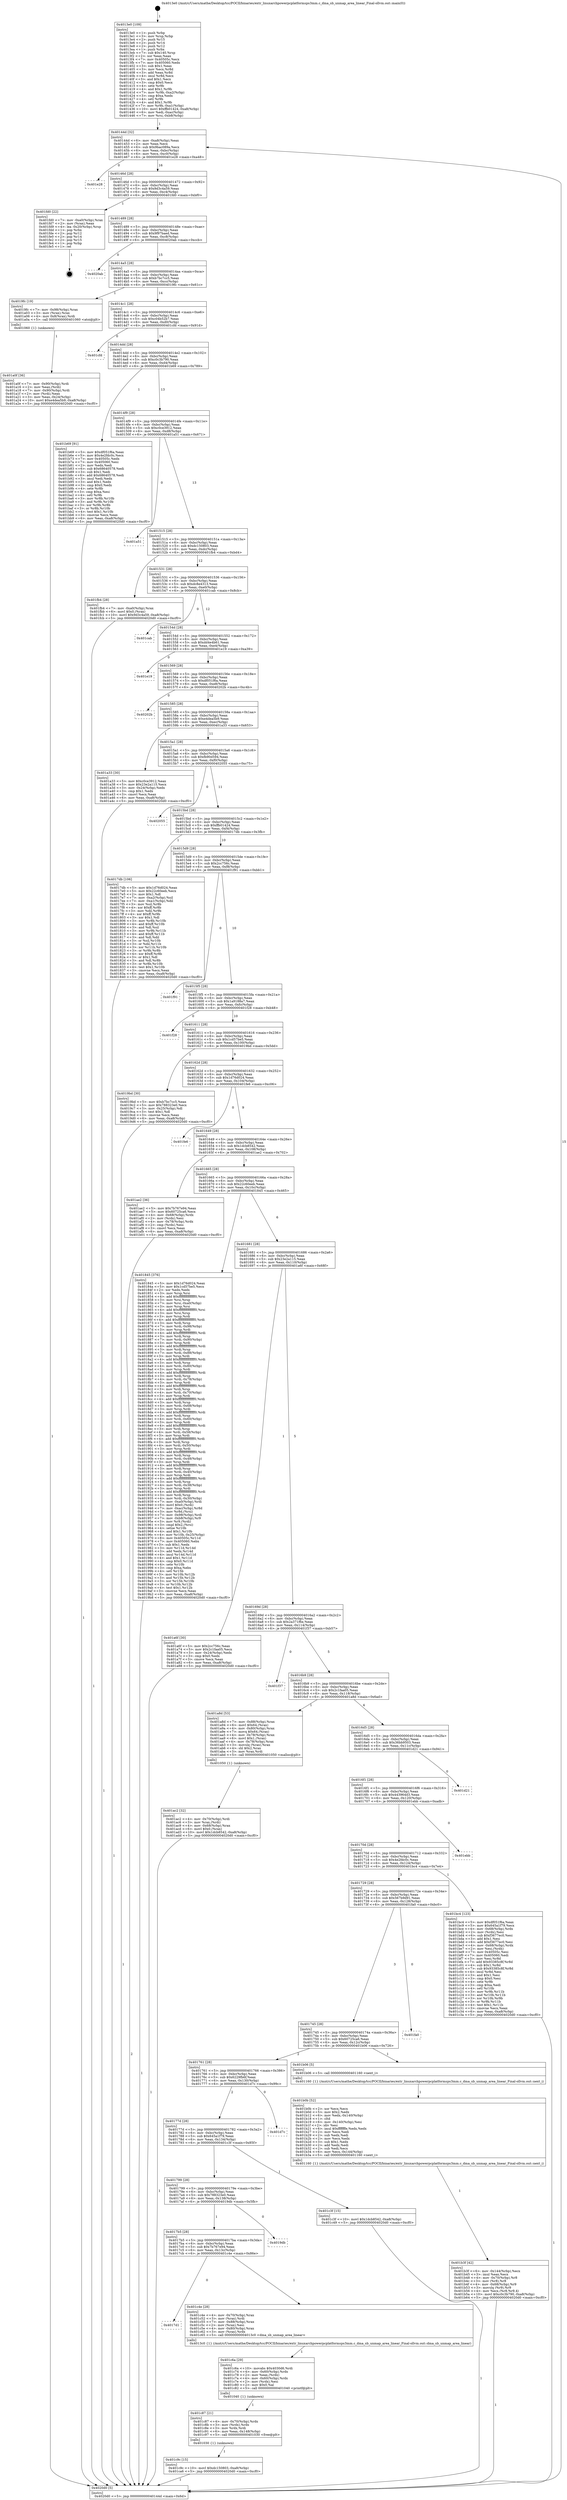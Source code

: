 digraph "0x4013e0" {
  label = "0x4013e0 (/mnt/c/Users/mathe/Desktop/tcc/POCII/binaries/extr_linuxarchpowerpcplatformsps3mm.c_dma_sb_unmap_area_linear_Final-ollvm.out::main(0))"
  labelloc = "t"
  node[shape=record]

  Entry [label="",width=0.3,height=0.3,shape=circle,fillcolor=black,style=filled]
  "0x40144d" [label="{
     0x40144d [32]\l
     | [instrs]\l
     &nbsp;&nbsp;0x40144d \<+6\>: mov -0xa8(%rbp),%eax\l
     &nbsp;&nbsp;0x401453 \<+2\>: mov %eax,%ecx\l
     &nbsp;&nbsp;0x401455 \<+6\>: sub $0x9bac089a,%ecx\l
     &nbsp;&nbsp;0x40145b \<+6\>: mov %eax,-0xbc(%rbp)\l
     &nbsp;&nbsp;0x401461 \<+6\>: mov %ecx,-0xc0(%rbp)\l
     &nbsp;&nbsp;0x401467 \<+6\>: je 0000000000401e28 \<main+0xa48\>\l
  }"]
  "0x401e28" [label="{
     0x401e28\l
  }", style=dashed]
  "0x40146d" [label="{
     0x40146d [28]\l
     | [instrs]\l
     &nbsp;&nbsp;0x40146d \<+5\>: jmp 0000000000401472 \<main+0x92\>\l
     &nbsp;&nbsp;0x401472 \<+6\>: mov -0xbc(%rbp),%eax\l
     &nbsp;&nbsp;0x401478 \<+5\>: sub $0x9d3c4a59,%eax\l
     &nbsp;&nbsp;0x40147d \<+6\>: mov %eax,-0xc4(%rbp)\l
     &nbsp;&nbsp;0x401483 \<+6\>: je 0000000000401fd0 \<main+0xbf0\>\l
  }"]
  Exit [label="",width=0.3,height=0.3,shape=circle,fillcolor=black,style=filled,peripheries=2]
  "0x401fd0" [label="{
     0x401fd0 [22]\l
     | [instrs]\l
     &nbsp;&nbsp;0x401fd0 \<+7\>: mov -0xa0(%rbp),%rax\l
     &nbsp;&nbsp;0x401fd7 \<+2\>: mov (%rax),%eax\l
     &nbsp;&nbsp;0x401fd9 \<+4\>: lea -0x20(%rbp),%rsp\l
     &nbsp;&nbsp;0x401fdd \<+1\>: pop %rbx\l
     &nbsp;&nbsp;0x401fde \<+2\>: pop %r12\l
     &nbsp;&nbsp;0x401fe0 \<+2\>: pop %r14\l
     &nbsp;&nbsp;0x401fe2 \<+2\>: pop %r15\l
     &nbsp;&nbsp;0x401fe4 \<+1\>: pop %rbp\l
     &nbsp;&nbsp;0x401fe5 \<+1\>: ret\l
  }"]
  "0x401489" [label="{
     0x401489 [28]\l
     | [instrs]\l
     &nbsp;&nbsp;0x401489 \<+5\>: jmp 000000000040148e \<main+0xae\>\l
     &nbsp;&nbsp;0x40148e \<+6\>: mov -0xbc(%rbp),%eax\l
     &nbsp;&nbsp;0x401494 \<+5\>: sub $0x9f97baed,%eax\l
     &nbsp;&nbsp;0x401499 \<+6\>: mov %eax,-0xc8(%rbp)\l
     &nbsp;&nbsp;0x40149f \<+6\>: je 00000000004020ab \<main+0xccb\>\l
  }"]
  "0x401c9c" [label="{
     0x401c9c [15]\l
     | [instrs]\l
     &nbsp;&nbsp;0x401c9c \<+10\>: movl $0xdc150803,-0xa8(%rbp)\l
     &nbsp;&nbsp;0x401ca6 \<+5\>: jmp 00000000004020d0 \<main+0xcf0\>\l
  }"]
  "0x4020ab" [label="{
     0x4020ab\l
  }", style=dashed]
  "0x4014a5" [label="{
     0x4014a5 [28]\l
     | [instrs]\l
     &nbsp;&nbsp;0x4014a5 \<+5\>: jmp 00000000004014aa \<main+0xca\>\l
     &nbsp;&nbsp;0x4014aa \<+6\>: mov -0xbc(%rbp),%eax\l
     &nbsp;&nbsp;0x4014b0 \<+5\>: sub $0xb7bc7cc5,%eax\l
     &nbsp;&nbsp;0x4014b5 \<+6\>: mov %eax,-0xcc(%rbp)\l
     &nbsp;&nbsp;0x4014bb \<+6\>: je 00000000004019fc \<main+0x61c\>\l
  }"]
  "0x401c87" [label="{
     0x401c87 [21]\l
     | [instrs]\l
     &nbsp;&nbsp;0x401c87 \<+4\>: mov -0x70(%rbp),%rdx\l
     &nbsp;&nbsp;0x401c8b \<+3\>: mov (%rdx),%rdx\l
     &nbsp;&nbsp;0x401c8e \<+3\>: mov %rdx,%rdi\l
     &nbsp;&nbsp;0x401c91 \<+6\>: mov %eax,-0x148(%rbp)\l
     &nbsp;&nbsp;0x401c97 \<+5\>: call 0000000000401030 \<free@plt\>\l
     | [calls]\l
     &nbsp;&nbsp;0x401030 \{1\} (unknown)\l
  }"]
  "0x4019fc" [label="{
     0x4019fc [19]\l
     | [instrs]\l
     &nbsp;&nbsp;0x4019fc \<+7\>: mov -0x98(%rbp),%rax\l
     &nbsp;&nbsp;0x401a03 \<+3\>: mov (%rax),%rax\l
     &nbsp;&nbsp;0x401a06 \<+4\>: mov 0x8(%rax),%rdi\l
     &nbsp;&nbsp;0x401a0a \<+5\>: call 0000000000401060 \<atoi@plt\>\l
     | [calls]\l
     &nbsp;&nbsp;0x401060 \{1\} (unknown)\l
  }"]
  "0x4014c1" [label="{
     0x4014c1 [28]\l
     | [instrs]\l
     &nbsp;&nbsp;0x4014c1 \<+5\>: jmp 00000000004014c6 \<main+0xe6\>\l
     &nbsp;&nbsp;0x4014c6 \<+6\>: mov -0xbc(%rbp),%eax\l
     &nbsp;&nbsp;0x4014cc \<+5\>: sub $0xc04b52b7,%eax\l
     &nbsp;&nbsp;0x4014d1 \<+6\>: mov %eax,-0xd0(%rbp)\l
     &nbsp;&nbsp;0x4014d7 \<+6\>: je 0000000000401cfd \<main+0x91d\>\l
  }"]
  "0x401c6a" [label="{
     0x401c6a [29]\l
     | [instrs]\l
     &nbsp;&nbsp;0x401c6a \<+10\>: movabs $0x4030d6,%rdi\l
     &nbsp;&nbsp;0x401c74 \<+4\>: mov -0x60(%rbp),%rdx\l
     &nbsp;&nbsp;0x401c78 \<+2\>: mov %eax,(%rdx)\l
     &nbsp;&nbsp;0x401c7a \<+4\>: mov -0x60(%rbp),%rdx\l
     &nbsp;&nbsp;0x401c7e \<+2\>: mov (%rdx),%esi\l
     &nbsp;&nbsp;0x401c80 \<+2\>: mov $0x0,%al\l
     &nbsp;&nbsp;0x401c82 \<+5\>: call 0000000000401040 \<printf@plt\>\l
     | [calls]\l
     &nbsp;&nbsp;0x401040 \{1\} (unknown)\l
  }"]
  "0x401cfd" [label="{
     0x401cfd\l
  }", style=dashed]
  "0x4014dd" [label="{
     0x4014dd [28]\l
     | [instrs]\l
     &nbsp;&nbsp;0x4014dd \<+5\>: jmp 00000000004014e2 \<main+0x102\>\l
     &nbsp;&nbsp;0x4014e2 \<+6\>: mov -0xbc(%rbp),%eax\l
     &nbsp;&nbsp;0x4014e8 \<+5\>: sub $0xc0c3b790,%eax\l
     &nbsp;&nbsp;0x4014ed \<+6\>: mov %eax,-0xd4(%rbp)\l
     &nbsp;&nbsp;0x4014f3 \<+6\>: je 0000000000401b69 \<main+0x789\>\l
  }"]
  "0x4017d1" [label="{
     0x4017d1\l
  }", style=dashed]
  "0x401b69" [label="{
     0x401b69 [91]\l
     | [instrs]\l
     &nbsp;&nbsp;0x401b69 \<+5\>: mov $0xdf051f6a,%eax\l
     &nbsp;&nbsp;0x401b6e \<+5\>: mov $0x4e2fdc0c,%ecx\l
     &nbsp;&nbsp;0x401b73 \<+7\>: mov 0x40505c,%edx\l
     &nbsp;&nbsp;0x401b7a \<+7\>: mov 0x405060,%esi\l
     &nbsp;&nbsp;0x401b81 \<+2\>: mov %edx,%edi\l
     &nbsp;&nbsp;0x401b83 \<+6\>: sub $0x68640578,%edi\l
     &nbsp;&nbsp;0x401b89 \<+3\>: sub $0x1,%edi\l
     &nbsp;&nbsp;0x401b8c \<+6\>: add $0x68640578,%edi\l
     &nbsp;&nbsp;0x401b92 \<+3\>: imul %edi,%edx\l
     &nbsp;&nbsp;0x401b95 \<+3\>: and $0x1,%edx\l
     &nbsp;&nbsp;0x401b98 \<+3\>: cmp $0x0,%edx\l
     &nbsp;&nbsp;0x401b9b \<+4\>: sete %r8b\l
     &nbsp;&nbsp;0x401b9f \<+3\>: cmp $0xa,%esi\l
     &nbsp;&nbsp;0x401ba2 \<+4\>: setl %r9b\l
     &nbsp;&nbsp;0x401ba6 \<+3\>: mov %r8b,%r10b\l
     &nbsp;&nbsp;0x401ba9 \<+3\>: and %r9b,%r10b\l
     &nbsp;&nbsp;0x401bac \<+3\>: xor %r9b,%r8b\l
     &nbsp;&nbsp;0x401baf \<+3\>: or %r8b,%r10b\l
     &nbsp;&nbsp;0x401bb2 \<+4\>: test $0x1,%r10b\l
     &nbsp;&nbsp;0x401bb6 \<+3\>: cmovne %ecx,%eax\l
     &nbsp;&nbsp;0x401bb9 \<+6\>: mov %eax,-0xa8(%rbp)\l
     &nbsp;&nbsp;0x401bbf \<+5\>: jmp 00000000004020d0 \<main+0xcf0\>\l
  }"]
  "0x4014f9" [label="{
     0x4014f9 [28]\l
     | [instrs]\l
     &nbsp;&nbsp;0x4014f9 \<+5\>: jmp 00000000004014fe \<main+0x11e\>\l
     &nbsp;&nbsp;0x4014fe \<+6\>: mov -0xbc(%rbp),%eax\l
     &nbsp;&nbsp;0x401504 \<+5\>: sub $0xc0ce3912,%eax\l
     &nbsp;&nbsp;0x401509 \<+6\>: mov %eax,-0xd8(%rbp)\l
     &nbsp;&nbsp;0x40150f \<+6\>: je 0000000000401a51 \<main+0x671\>\l
  }"]
  "0x401c4e" [label="{
     0x401c4e [28]\l
     | [instrs]\l
     &nbsp;&nbsp;0x401c4e \<+4\>: mov -0x70(%rbp),%rax\l
     &nbsp;&nbsp;0x401c52 \<+3\>: mov (%rax),%rdi\l
     &nbsp;&nbsp;0x401c55 \<+7\>: mov -0x88(%rbp),%rax\l
     &nbsp;&nbsp;0x401c5c \<+2\>: mov (%rax),%esi\l
     &nbsp;&nbsp;0x401c5e \<+4\>: mov -0x80(%rbp),%rax\l
     &nbsp;&nbsp;0x401c62 \<+3\>: mov (%rax),%rdx\l
     &nbsp;&nbsp;0x401c65 \<+5\>: call 00000000004013c0 \<dma_sb_unmap_area_linear\>\l
     | [calls]\l
     &nbsp;&nbsp;0x4013c0 \{1\} (/mnt/c/Users/mathe/Desktop/tcc/POCII/binaries/extr_linuxarchpowerpcplatformsps3mm.c_dma_sb_unmap_area_linear_Final-ollvm.out::dma_sb_unmap_area_linear)\l
  }"]
  "0x401a51" [label="{
     0x401a51\l
  }", style=dashed]
  "0x401515" [label="{
     0x401515 [28]\l
     | [instrs]\l
     &nbsp;&nbsp;0x401515 \<+5\>: jmp 000000000040151a \<main+0x13a\>\l
     &nbsp;&nbsp;0x40151a \<+6\>: mov -0xbc(%rbp),%eax\l
     &nbsp;&nbsp;0x401520 \<+5\>: sub $0xdc150803,%eax\l
     &nbsp;&nbsp;0x401525 \<+6\>: mov %eax,-0xdc(%rbp)\l
     &nbsp;&nbsp;0x40152b \<+6\>: je 0000000000401fb4 \<main+0xbd4\>\l
  }"]
  "0x4017b5" [label="{
     0x4017b5 [28]\l
     | [instrs]\l
     &nbsp;&nbsp;0x4017b5 \<+5\>: jmp 00000000004017ba \<main+0x3da\>\l
     &nbsp;&nbsp;0x4017ba \<+6\>: mov -0xbc(%rbp),%eax\l
     &nbsp;&nbsp;0x4017c0 \<+5\>: sub $0x7b767e94,%eax\l
     &nbsp;&nbsp;0x4017c5 \<+6\>: mov %eax,-0x13c(%rbp)\l
     &nbsp;&nbsp;0x4017cb \<+6\>: je 0000000000401c4e \<main+0x86e\>\l
  }"]
  "0x401fb4" [label="{
     0x401fb4 [28]\l
     | [instrs]\l
     &nbsp;&nbsp;0x401fb4 \<+7\>: mov -0xa0(%rbp),%rax\l
     &nbsp;&nbsp;0x401fbb \<+6\>: movl $0x0,(%rax)\l
     &nbsp;&nbsp;0x401fc1 \<+10\>: movl $0x9d3c4a59,-0xa8(%rbp)\l
     &nbsp;&nbsp;0x401fcb \<+5\>: jmp 00000000004020d0 \<main+0xcf0\>\l
  }"]
  "0x401531" [label="{
     0x401531 [28]\l
     | [instrs]\l
     &nbsp;&nbsp;0x401531 \<+5\>: jmp 0000000000401536 \<main+0x156\>\l
     &nbsp;&nbsp;0x401536 \<+6\>: mov -0xbc(%rbp),%eax\l
     &nbsp;&nbsp;0x40153c \<+5\>: sub $0xdc8e4313,%eax\l
     &nbsp;&nbsp;0x401541 \<+6\>: mov %eax,-0xe0(%rbp)\l
     &nbsp;&nbsp;0x401547 \<+6\>: je 0000000000401cab \<main+0x8cb\>\l
  }"]
  "0x4019db" [label="{
     0x4019db\l
  }", style=dashed]
  "0x401cab" [label="{
     0x401cab\l
  }", style=dashed]
  "0x40154d" [label="{
     0x40154d [28]\l
     | [instrs]\l
     &nbsp;&nbsp;0x40154d \<+5\>: jmp 0000000000401552 \<main+0x172\>\l
     &nbsp;&nbsp;0x401552 \<+6\>: mov -0xbc(%rbp),%eax\l
     &nbsp;&nbsp;0x401558 \<+5\>: sub $0xdd4e4b61,%eax\l
     &nbsp;&nbsp;0x40155d \<+6\>: mov %eax,-0xe4(%rbp)\l
     &nbsp;&nbsp;0x401563 \<+6\>: je 0000000000401e19 \<main+0xa39\>\l
  }"]
  "0x401799" [label="{
     0x401799 [28]\l
     | [instrs]\l
     &nbsp;&nbsp;0x401799 \<+5\>: jmp 000000000040179e \<main+0x3be\>\l
     &nbsp;&nbsp;0x40179e \<+6\>: mov -0xbc(%rbp),%eax\l
     &nbsp;&nbsp;0x4017a4 \<+5\>: sub $0x788323e0,%eax\l
     &nbsp;&nbsp;0x4017a9 \<+6\>: mov %eax,-0x138(%rbp)\l
     &nbsp;&nbsp;0x4017af \<+6\>: je 00000000004019db \<main+0x5fb\>\l
  }"]
  "0x401e19" [label="{
     0x401e19\l
  }", style=dashed]
  "0x401569" [label="{
     0x401569 [28]\l
     | [instrs]\l
     &nbsp;&nbsp;0x401569 \<+5\>: jmp 000000000040156e \<main+0x18e\>\l
     &nbsp;&nbsp;0x40156e \<+6\>: mov -0xbc(%rbp),%eax\l
     &nbsp;&nbsp;0x401574 \<+5\>: sub $0xdf051f6a,%eax\l
     &nbsp;&nbsp;0x401579 \<+6\>: mov %eax,-0xe8(%rbp)\l
     &nbsp;&nbsp;0x40157f \<+6\>: je 000000000040202b \<main+0xc4b\>\l
  }"]
  "0x401c3f" [label="{
     0x401c3f [15]\l
     | [instrs]\l
     &nbsp;&nbsp;0x401c3f \<+10\>: movl $0x1dcb8542,-0xa8(%rbp)\l
     &nbsp;&nbsp;0x401c49 \<+5\>: jmp 00000000004020d0 \<main+0xcf0\>\l
  }"]
  "0x40202b" [label="{
     0x40202b\l
  }", style=dashed]
  "0x401585" [label="{
     0x401585 [28]\l
     | [instrs]\l
     &nbsp;&nbsp;0x401585 \<+5\>: jmp 000000000040158a \<main+0x1aa\>\l
     &nbsp;&nbsp;0x40158a \<+6\>: mov -0xbc(%rbp),%eax\l
     &nbsp;&nbsp;0x401590 \<+5\>: sub $0xe4dea5b9,%eax\l
     &nbsp;&nbsp;0x401595 \<+6\>: mov %eax,-0xec(%rbp)\l
     &nbsp;&nbsp;0x40159b \<+6\>: je 0000000000401a33 \<main+0x653\>\l
  }"]
  "0x40177d" [label="{
     0x40177d [28]\l
     | [instrs]\l
     &nbsp;&nbsp;0x40177d \<+5\>: jmp 0000000000401782 \<main+0x3a2\>\l
     &nbsp;&nbsp;0x401782 \<+6\>: mov -0xbc(%rbp),%eax\l
     &nbsp;&nbsp;0x401788 \<+5\>: sub $0x645a1f79,%eax\l
     &nbsp;&nbsp;0x40178d \<+6\>: mov %eax,-0x134(%rbp)\l
     &nbsp;&nbsp;0x401793 \<+6\>: je 0000000000401c3f \<main+0x85f\>\l
  }"]
  "0x401a33" [label="{
     0x401a33 [30]\l
     | [instrs]\l
     &nbsp;&nbsp;0x401a33 \<+5\>: mov $0xc0ce3912,%eax\l
     &nbsp;&nbsp;0x401a38 \<+5\>: mov $0x23e2a115,%ecx\l
     &nbsp;&nbsp;0x401a3d \<+3\>: mov -0x24(%rbp),%edx\l
     &nbsp;&nbsp;0x401a40 \<+3\>: cmp $0x1,%edx\l
     &nbsp;&nbsp;0x401a43 \<+3\>: cmovl %ecx,%eax\l
     &nbsp;&nbsp;0x401a46 \<+6\>: mov %eax,-0xa8(%rbp)\l
     &nbsp;&nbsp;0x401a4c \<+5\>: jmp 00000000004020d0 \<main+0xcf0\>\l
  }"]
  "0x4015a1" [label="{
     0x4015a1 [28]\l
     | [instrs]\l
     &nbsp;&nbsp;0x4015a1 \<+5\>: jmp 00000000004015a6 \<main+0x1c6\>\l
     &nbsp;&nbsp;0x4015a6 \<+6\>: mov -0xbc(%rbp),%eax\l
     &nbsp;&nbsp;0x4015ac \<+5\>: sub $0xfb90d594,%eax\l
     &nbsp;&nbsp;0x4015b1 \<+6\>: mov %eax,-0xf0(%rbp)\l
     &nbsp;&nbsp;0x4015b7 \<+6\>: je 0000000000402055 \<main+0xc75\>\l
  }"]
  "0x401d7c" [label="{
     0x401d7c\l
  }", style=dashed]
  "0x402055" [label="{
     0x402055\l
  }", style=dashed]
  "0x4015bd" [label="{
     0x4015bd [28]\l
     | [instrs]\l
     &nbsp;&nbsp;0x4015bd \<+5\>: jmp 00000000004015c2 \<main+0x1e2\>\l
     &nbsp;&nbsp;0x4015c2 \<+6\>: mov -0xbc(%rbp),%eax\l
     &nbsp;&nbsp;0x4015c8 \<+5\>: sub $0xffb01424,%eax\l
     &nbsp;&nbsp;0x4015cd \<+6\>: mov %eax,-0xf4(%rbp)\l
     &nbsp;&nbsp;0x4015d3 \<+6\>: je 00000000004017db \<main+0x3fb\>\l
  }"]
  "0x401b3f" [label="{
     0x401b3f [42]\l
     | [instrs]\l
     &nbsp;&nbsp;0x401b3f \<+6\>: mov -0x144(%rbp),%ecx\l
     &nbsp;&nbsp;0x401b45 \<+3\>: imul %eax,%ecx\l
     &nbsp;&nbsp;0x401b48 \<+4\>: mov -0x70(%rbp),%r8\l
     &nbsp;&nbsp;0x401b4c \<+3\>: mov (%r8),%r8\l
     &nbsp;&nbsp;0x401b4f \<+4\>: mov -0x68(%rbp),%r9\l
     &nbsp;&nbsp;0x401b53 \<+3\>: movslq (%r9),%r9\l
     &nbsp;&nbsp;0x401b56 \<+4\>: mov %ecx,(%r8,%r9,4)\l
     &nbsp;&nbsp;0x401b5a \<+10\>: movl $0xc0c3b790,-0xa8(%rbp)\l
     &nbsp;&nbsp;0x401b64 \<+5\>: jmp 00000000004020d0 \<main+0xcf0\>\l
  }"]
  "0x4017db" [label="{
     0x4017db [106]\l
     | [instrs]\l
     &nbsp;&nbsp;0x4017db \<+5\>: mov $0x1d76d024,%eax\l
     &nbsp;&nbsp;0x4017e0 \<+5\>: mov $0x22c60eeb,%ecx\l
     &nbsp;&nbsp;0x4017e5 \<+2\>: mov $0x1,%dl\l
     &nbsp;&nbsp;0x4017e7 \<+7\>: mov -0xa2(%rbp),%sil\l
     &nbsp;&nbsp;0x4017ee \<+7\>: mov -0xa1(%rbp),%dil\l
     &nbsp;&nbsp;0x4017f5 \<+3\>: mov %sil,%r8b\l
     &nbsp;&nbsp;0x4017f8 \<+4\>: xor $0xff,%r8b\l
     &nbsp;&nbsp;0x4017fc \<+3\>: mov %dil,%r9b\l
     &nbsp;&nbsp;0x4017ff \<+4\>: xor $0xff,%r9b\l
     &nbsp;&nbsp;0x401803 \<+3\>: xor $0x1,%dl\l
     &nbsp;&nbsp;0x401806 \<+3\>: mov %r8b,%r10b\l
     &nbsp;&nbsp;0x401809 \<+4\>: and $0xff,%r10b\l
     &nbsp;&nbsp;0x40180d \<+3\>: and %dl,%sil\l
     &nbsp;&nbsp;0x401810 \<+3\>: mov %r9b,%r11b\l
     &nbsp;&nbsp;0x401813 \<+4\>: and $0xff,%r11b\l
     &nbsp;&nbsp;0x401817 \<+3\>: and %dl,%dil\l
     &nbsp;&nbsp;0x40181a \<+3\>: or %sil,%r10b\l
     &nbsp;&nbsp;0x40181d \<+3\>: or %dil,%r11b\l
     &nbsp;&nbsp;0x401820 \<+3\>: xor %r11b,%r10b\l
     &nbsp;&nbsp;0x401823 \<+3\>: or %r9b,%r8b\l
     &nbsp;&nbsp;0x401826 \<+4\>: xor $0xff,%r8b\l
     &nbsp;&nbsp;0x40182a \<+3\>: or $0x1,%dl\l
     &nbsp;&nbsp;0x40182d \<+3\>: and %dl,%r8b\l
     &nbsp;&nbsp;0x401830 \<+3\>: or %r8b,%r10b\l
     &nbsp;&nbsp;0x401833 \<+4\>: test $0x1,%r10b\l
     &nbsp;&nbsp;0x401837 \<+3\>: cmovne %ecx,%eax\l
     &nbsp;&nbsp;0x40183a \<+6\>: mov %eax,-0xa8(%rbp)\l
     &nbsp;&nbsp;0x401840 \<+5\>: jmp 00000000004020d0 \<main+0xcf0\>\l
  }"]
  "0x4015d9" [label="{
     0x4015d9 [28]\l
     | [instrs]\l
     &nbsp;&nbsp;0x4015d9 \<+5\>: jmp 00000000004015de \<main+0x1fe\>\l
     &nbsp;&nbsp;0x4015de \<+6\>: mov -0xbc(%rbp),%eax\l
     &nbsp;&nbsp;0x4015e4 \<+5\>: sub $0x2cc756c,%eax\l
     &nbsp;&nbsp;0x4015e9 \<+6\>: mov %eax,-0xf8(%rbp)\l
     &nbsp;&nbsp;0x4015ef \<+6\>: je 0000000000401f91 \<main+0xbb1\>\l
  }"]
  "0x4020d0" [label="{
     0x4020d0 [5]\l
     | [instrs]\l
     &nbsp;&nbsp;0x4020d0 \<+5\>: jmp 000000000040144d \<main+0x6d\>\l
  }"]
  "0x4013e0" [label="{
     0x4013e0 [109]\l
     | [instrs]\l
     &nbsp;&nbsp;0x4013e0 \<+1\>: push %rbp\l
     &nbsp;&nbsp;0x4013e1 \<+3\>: mov %rsp,%rbp\l
     &nbsp;&nbsp;0x4013e4 \<+2\>: push %r15\l
     &nbsp;&nbsp;0x4013e6 \<+2\>: push %r14\l
     &nbsp;&nbsp;0x4013e8 \<+2\>: push %r12\l
     &nbsp;&nbsp;0x4013ea \<+1\>: push %rbx\l
     &nbsp;&nbsp;0x4013eb \<+7\>: sub $0x140,%rsp\l
     &nbsp;&nbsp;0x4013f2 \<+2\>: xor %eax,%eax\l
     &nbsp;&nbsp;0x4013f4 \<+7\>: mov 0x40505c,%ecx\l
     &nbsp;&nbsp;0x4013fb \<+7\>: mov 0x405060,%edx\l
     &nbsp;&nbsp;0x401402 \<+3\>: sub $0x1,%eax\l
     &nbsp;&nbsp;0x401405 \<+3\>: mov %ecx,%r8d\l
     &nbsp;&nbsp;0x401408 \<+3\>: add %eax,%r8d\l
     &nbsp;&nbsp;0x40140b \<+4\>: imul %r8d,%ecx\l
     &nbsp;&nbsp;0x40140f \<+3\>: and $0x1,%ecx\l
     &nbsp;&nbsp;0x401412 \<+3\>: cmp $0x0,%ecx\l
     &nbsp;&nbsp;0x401415 \<+4\>: sete %r9b\l
     &nbsp;&nbsp;0x401419 \<+4\>: and $0x1,%r9b\l
     &nbsp;&nbsp;0x40141d \<+7\>: mov %r9b,-0xa2(%rbp)\l
     &nbsp;&nbsp;0x401424 \<+3\>: cmp $0xa,%edx\l
     &nbsp;&nbsp;0x401427 \<+4\>: setl %r9b\l
     &nbsp;&nbsp;0x40142b \<+4\>: and $0x1,%r9b\l
     &nbsp;&nbsp;0x40142f \<+7\>: mov %r9b,-0xa1(%rbp)\l
     &nbsp;&nbsp;0x401436 \<+10\>: movl $0xffb01424,-0xa8(%rbp)\l
     &nbsp;&nbsp;0x401440 \<+6\>: mov %edi,-0xac(%rbp)\l
     &nbsp;&nbsp;0x401446 \<+7\>: mov %rsi,-0xb8(%rbp)\l
  }"]
  "0x401b0b" [label="{
     0x401b0b [52]\l
     | [instrs]\l
     &nbsp;&nbsp;0x401b0b \<+2\>: xor %ecx,%ecx\l
     &nbsp;&nbsp;0x401b0d \<+5\>: mov $0x2,%edx\l
     &nbsp;&nbsp;0x401b12 \<+6\>: mov %edx,-0x140(%rbp)\l
     &nbsp;&nbsp;0x401b18 \<+1\>: cltd\l
     &nbsp;&nbsp;0x401b19 \<+6\>: mov -0x140(%rbp),%esi\l
     &nbsp;&nbsp;0x401b1f \<+2\>: idiv %esi\l
     &nbsp;&nbsp;0x401b21 \<+6\>: imul $0xfffffffe,%edx,%edx\l
     &nbsp;&nbsp;0x401b27 \<+2\>: mov %ecx,%edi\l
     &nbsp;&nbsp;0x401b29 \<+2\>: sub %edx,%edi\l
     &nbsp;&nbsp;0x401b2b \<+2\>: mov %ecx,%edx\l
     &nbsp;&nbsp;0x401b2d \<+3\>: sub $0x1,%edx\l
     &nbsp;&nbsp;0x401b30 \<+2\>: add %edx,%edi\l
     &nbsp;&nbsp;0x401b32 \<+2\>: sub %edi,%ecx\l
     &nbsp;&nbsp;0x401b34 \<+6\>: mov %ecx,-0x144(%rbp)\l
     &nbsp;&nbsp;0x401b3a \<+5\>: call 0000000000401160 \<next_i\>\l
     | [calls]\l
     &nbsp;&nbsp;0x401160 \{1\} (/mnt/c/Users/mathe/Desktop/tcc/POCII/binaries/extr_linuxarchpowerpcplatformsps3mm.c_dma_sb_unmap_area_linear_Final-ollvm.out::next_i)\l
  }"]
  "0x401f91" [label="{
     0x401f91\l
  }", style=dashed]
  "0x4015f5" [label="{
     0x4015f5 [28]\l
     | [instrs]\l
     &nbsp;&nbsp;0x4015f5 \<+5\>: jmp 00000000004015fa \<main+0x21a\>\l
     &nbsp;&nbsp;0x4015fa \<+6\>: mov -0xbc(%rbp),%eax\l
     &nbsp;&nbsp;0x401600 \<+5\>: sub $0x1a9188a7,%eax\l
     &nbsp;&nbsp;0x401605 \<+6\>: mov %eax,-0xfc(%rbp)\l
     &nbsp;&nbsp;0x40160b \<+6\>: je 0000000000401f28 \<main+0xb48\>\l
  }"]
  "0x401761" [label="{
     0x401761 [28]\l
     | [instrs]\l
     &nbsp;&nbsp;0x401761 \<+5\>: jmp 0000000000401766 \<main+0x386\>\l
     &nbsp;&nbsp;0x401766 \<+6\>: mov -0xbc(%rbp),%eax\l
     &nbsp;&nbsp;0x40176c \<+5\>: sub $0x6229fb6f,%eax\l
     &nbsp;&nbsp;0x401771 \<+6\>: mov %eax,-0x130(%rbp)\l
     &nbsp;&nbsp;0x401777 \<+6\>: je 0000000000401d7c \<main+0x99c\>\l
  }"]
  "0x401f28" [label="{
     0x401f28\l
  }", style=dashed]
  "0x401611" [label="{
     0x401611 [28]\l
     | [instrs]\l
     &nbsp;&nbsp;0x401611 \<+5\>: jmp 0000000000401616 \<main+0x236\>\l
     &nbsp;&nbsp;0x401616 \<+6\>: mov -0xbc(%rbp),%eax\l
     &nbsp;&nbsp;0x40161c \<+5\>: sub $0x1cd57be5,%eax\l
     &nbsp;&nbsp;0x401621 \<+6\>: mov %eax,-0x100(%rbp)\l
     &nbsp;&nbsp;0x401627 \<+6\>: je 00000000004019bd \<main+0x5dd\>\l
  }"]
  "0x401b06" [label="{
     0x401b06 [5]\l
     | [instrs]\l
     &nbsp;&nbsp;0x401b06 \<+5\>: call 0000000000401160 \<next_i\>\l
     | [calls]\l
     &nbsp;&nbsp;0x401160 \{1\} (/mnt/c/Users/mathe/Desktop/tcc/POCII/binaries/extr_linuxarchpowerpcplatformsps3mm.c_dma_sb_unmap_area_linear_Final-ollvm.out::next_i)\l
  }"]
  "0x4019bd" [label="{
     0x4019bd [30]\l
     | [instrs]\l
     &nbsp;&nbsp;0x4019bd \<+5\>: mov $0xb7bc7cc5,%eax\l
     &nbsp;&nbsp;0x4019c2 \<+5\>: mov $0x788323e0,%ecx\l
     &nbsp;&nbsp;0x4019c7 \<+3\>: mov -0x25(%rbp),%dl\l
     &nbsp;&nbsp;0x4019ca \<+3\>: test $0x1,%dl\l
     &nbsp;&nbsp;0x4019cd \<+3\>: cmovne %ecx,%eax\l
     &nbsp;&nbsp;0x4019d0 \<+6\>: mov %eax,-0xa8(%rbp)\l
     &nbsp;&nbsp;0x4019d6 \<+5\>: jmp 00000000004020d0 \<main+0xcf0\>\l
  }"]
  "0x40162d" [label="{
     0x40162d [28]\l
     | [instrs]\l
     &nbsp;&nbsp;0x40162d \<+5\>: jmp 0000000000401632 \<main+0x252\>\l
     &nbsp;&nbsp;0x401632 \<+6\>: mov -0xbc(%rbp),%eax\l
     &nbsp;&nbsp;0x401638 \<+5\>: sub $0x1d76d024,%eax\l
     &nbsp;&nbsp;0x40163d \<+6\>: mov %eax,-0x104(%rbp)\l
     &nbsp;&nbsp;0x401643 \<+6\>: je 0000000000401fe6 \<main+0xc06\>\l
  }"]
  "0x401745" [label="{
     0x401745 [28]\l
     | [instrs]\l
     &nbsp;&nbsp;0x401745 \<+5\>: jmp 000000000040174a \<main+0x36a\>\l
     &nbsp;&nbsp;0x40174a \<+6\>: mov -0xbc(%rbp),%eax\l
     &nbsp;&nbsp;0x401750 \<+5\>: sub $0x60725ca6,%eax\l
     &nbsp;&nbsp;0x401755 \<+6\>: mov %eax,-0x12c(%rbp)\l
     &nbsp;&nbsp;0x40175b \<+6\>: je 0000000000401b06 \<main+0x726\>\l
  }"]
  "0x401fe6" [label="{
     0x401fe6\l
  }", style=dashed]
  "0x401649" [label="{
     0x401649 [28]\l
     | [instrs]\l
     &nbsp;&nbsp;0x401649 \<+5\>: jmp 000000000040164e \<main+0x26e\>\l
     &nbsp;&nbsp;0x40164e \<+6\>: mov -0xbc(%rbp),%eax\l
     &nbsp;&nbsp;0x401654 \<+5\>: sub $0x1dcb8542,%eax\l
     &nbsp;&nbsp;0x401659 \<+6\>: mov %eax,-0x108(%rbp)\l
     &nbsp;&nbsp;0x40165f \<+6\>: je 0000000000401ae2 \<main+0x702\>\l
  }"]
  "0x401fa0" [label="{
     0x401fa0\l
  }", style=dashed]
  "0x401ae2" [label="{
     0x401ae2 [36]\l
     | [instrs]\l
     &nbsp;&nbsp;0x401ae2 \<+5\>: mov $0x7b767e94,%eax\l
     &nbsp;&nbsp;0x401ae7 \<+5\>: mov $0x60725ca6,%ecx\l
     &nbsp;&nbsp;0x401aec \<+4\>: mov -0x68(%rbp),%rdx\l
     &nbsp;&nbsp;0x401af0 \<+2\>: mov (%rdx),%esi\l
     &nbsp;&nbsp;0x401af2 \<+4\>: mov -0x78(%rbp),%rdx\l
     &nbsp;&nbsp;0x401af6 \<+2\>: cmp (%rdx),%esi\l
     &nbsp;&nbsp;0x401af8 \<+3\>: cmovl %ecx,%eax\l
     &nbsp;&nbsp;0x401afb \<+6\>: mov %eax,-0xa8(%rbp)\l
     &nbsp;&nbsp;0x401b01 \<+5\>: jmp 00000000004020d0 \<main+0xcf0\>\l
  }"]
  "0x401665" [label="{
     0x401665 [28]\l
     | [instrs]\l
     &nbsp;&nbsp;0x401665 \<+5\>: jmp 000000000040166a \<main+0x28a\>\l
     &nbsp;&nbsp;0x40166a \<+6\>: mov -0xbc(%rbp),%eax\l
     &nbsp;&nbsp;0x401670 \<+5\>: sub $0x22c60eeb,%eax\l
     &nbsp;&nbsp;0x401675 \<+6\>: mov %eax,-0x10c(%rbp)\l
     &nbsp;&nbsp;0x40167b \<+6\>: je 0000000000401845 \<main+0x465\>\l
  }"]
  "0x401729" [label="{
     0x401729 [28]\l
     | [instrs]\l
     &nbsp;&nbsp;0x401729 \<+5\>: jmp 000000000040172e \<main+0x34e\>\l
     &nbsp;&nbsp;0x40172e \<+6\>: mov -0xbc(%rbp),%eax\l
     &nbsp;&nbsp;0x401734 \<+5\>: sub $0x567b9d91,%eax\l
     &nbsp;&nbsp;0x401739 \<+6\>: mov %eax,-0x128(%rbp)\l
     &nbsp;&nbsp;0x40173f \<+6\>: je 0000000000401fa0 \<main+0xbc0\>\l
  }"]
  "0x401845" [label="{
     0x401845 [376]\l
     | [instrs]\l
     &nbsp;&nbsp;0x401845 \<+5\>: mov $0x1d76d024,%eax\l
     &nbsp;&nbsp;0x40184a \<+5\>: mov $0x1cd57be5,%ecx\l
     &nbsp;&nbsp;0x40184f \<+2\>: xor %edx,%edx\l
     &nbsp;&nbsp;0x401851 \<+3\>: mov %rsp,%rsi\l
     &nbsp;&nbsp;0x401854 \<+4\>: add $0xfffffffffffffff0,%rsi\l
     &nbsp;&nbsp;0x401858 \<+3\>: mov %rsi,%rsp\l
     &nbsp;&nbsp;0x40185b \<+7\>: mov %rsi,-0xa0(%rbp)\l
     &nbsp;&nbsp;0x401862 \<+3\>: mov %rsp,%rsi\l
     &nbsp;&nbsp;0x401865 \<+4\>: add $0xfffffffffffffff0,%rsi\l
     &nbsp;&nbsp;0x401869 \<+3\>: mov %rsi,%rsp\l
     &nbsp;&nbsp;0x40186c \<+3\>: mov %rsp,%rdi\l
     &nbsp;&nbsp;0x40186f \<+4\>: add $0xfffffffffffffff0,%rdi\l
     &nbsp;&nbsp;0x401873 \<+3\>: mov %rdi,%rsp\l
     &nbsp;&nbsp;0x401876 \<+7\>: mov %rdi,-0x98(%rbp)\l
     &nbsp;&nbsp;0x40187d \<+3\>: mov %rsp,%rdi\l
     &nbsp;&nbsp;0x401880 \<+4\>: add $0xfffffffffffffff0,%rdi\l
     &nbsp;&nbsp;0x401884 \<+3\>: mov %rdi,%rsp\l
     &nbsp;&nbsp;0x401887 \<+7\>: mov %rdi,-0x90(%rbp)\l
     &nbsp;&nbsp;0x40188e \<+3\>: mov %rsp,%rdi\l
     &nbsp;&nbsp;0x401891 \<+4\>: add $0xfffffffffffffff0,%rdi\l
     &nbsp;&nbsp;0x401895 \<+3\>: mov %rdi,%rsp\l
     &nbsp;&nbsp;0x401898 \<+7\>: mov %rdi,-0x88(%rbp)\l
     &nbsp;&nbsp;0x40189f \<+3\>: mov %rsp,%rdi\l
     &nbsp;&nbsp;0x4018a2 \<+4\>: add $0xfffffffffffffff0,%rdi\l
     &nbsp;&nbsp;0x4018a6 \<+3\>: mov %rdi,%rsp\l
     &nbsp;&nbsp;0x4018a9 \<+4\>: mov %rdi,-0x80(%rbp)\l
     &nbsp;&nbsp;0x4018ad \<+3\>: mov %rsp,%rdi\l
     &nbsp;&nbsp;0x4018b0 \<+4\>: add $0xfffffffffffffff0,%rdi\l
     &nbsp;&nbsp;0x4018b4 \<+3\>: mov %rdi,%rsp\l
     &nbsp;&nbsp;0x4018b7 \<+4\>: mov %rdi,-0x78(%rbp)\l
     &nbsp;&nbsp;0x4018bb \<+3\>: mov %rsp,%rdi\l
     &nbsp;&nbsp;0x4018be \<+4\>: add $0xfffffffffffffff0,%rdi\l
     &nbsp;&nbsp;0x4018c2 \<+3\>: mov %rdi,%rsp\l
     &nbsp;&nbsp;0x4018c5 \<+4\>: mov %rdi,-0x70(%rbp)\l
     &nbsp;&nbsp;0x4018c9 \<+3\>: mov %rsp,%rdi\l
     &nbsp;&nbsp;0x4018cc \<+4\>: add $0xfffffffffffffff0,%rdi\l
     &nbsp;&nbsp;0x4018d0 \<+3\>: mov %rdi,%rsp\l
     &nbsp;&nbsp;0x4018d3 \<+4\>: mov %rdi,-0x68(%rbp)\l
     &nbsp;&nbsp;0x4018d7 \<+3\>: mov %rsp,%rdi\l
     &nbsp;&nbsp;0x4018da \<+4\>: add $0xfffffffffffffff0,%rdi\l
     &nbsp;&nbsp;0x4018de \<+3\>: mov %rdi,%rsp\l
     &nbsp;&nbsp;0x4018e1 \<+4\>: mov %rdi,-0x60(%rbp)\l
     &nbsp;&nbsp;0x4018e5 \<+3\>: mov %rsp,%rdi\l
     &nbsp;&nbsp;0x4018e8 \<+4\>: add $0xfffffffffffffff0,%rdi\l
     &nbsp;&nbsp;0x4018ec \<+3\>: mov %rdi,%rsp\l
     &nbsp;&nbsp;0x4018ef \<+4\>: mov %rdi,-0x58(%rbp)\l
     &nbsp;&nbsp;0x4018f3 \<+3\>: mov %rsp,%rdi\l
     &nbsp;&nbsp;0x4018f6 \<+4\>: add $0xfffffffffffffff0,%rdi\l
     &nbsp;&nbsp;0x4018fa \<+3\>: mov %rdi,%rsp\l
     &nbsp;&nbsp;0x4018fd \<+4\>: mov %rdi,-0x50(%rbp)\l
     &nbsp;&nbsp;0x401901 \<+3\>: mov %rsp,%rdi\l
     &nbsp;&nbsp;0x401904 \<+4\>: add $0xfffffffffffffff0,%rdi\l
     &nbsp;&nbsp;0x401908 \<+3\>: mov %rdi,%rsp\l
     &nbsp;&nbsp;0x40190b \<+4\>: mov %rdi,-0x48(%rbp)\l
     &nbsp;&nbsp;0x40190f \<+3\>: mov %rsp,%rdi\l
     &nbsp;&nbsp;0x401912 \<+4\>: add $0xfffffffffffffff0,%rdi\l
     &nbsp;&nbsp;0x401916 \<+3\>: mov %rdi,%rsp\l
     &nbsp;&nbsp;0x401919 \<+4\>: mov %rdi,-0x40(%rbp)\l
     &nbsp;&nbsp;0x40191d \<+3\>: mov %rsp,%rdi\l
     &nbsp;&nbsp;0x401920 \<+4\>: add $0xfffffffffffffff0,%rdi\l
     &nbsp;&nbsp;0x401924 \<+3\>: mov %rdi,%rsp\l
     &nbsp;&nbsp;0x401927 \<+4\>: mov %rdi,-0x38(%rbp)\l
     &nbsp;&nbsp;0x40192b \<+3\>: mov %rsp,%rdi\l
     &nbsp;&nbsp;0x40192e \<+4\>: add $0xfffffffffffffff0,%rdi\l
     &nbsp;&nbsp;0x401932 \<+3\>: mov %rdi,%rsp\l
     &nbsp;&nbsp;0x401935 \<+4\>: mov %rdi,-0x30(%rbp)\l
     &nbsp;&nbsp;0x401939 \<+7\>: mov -0xa0(%rbp),%rdi\l
     &nbsp;&nbsp;0x401940 \<+6\>: movl $0x0,(%rdi)\l
     &nbsp;&nbsp;0x401946 \<+7\>: mov -0xac(%rbp),%r8d\l
     &nbsp;&nbsp;0x40194d \<+3\>: mov %r8d,(%rsi)\l
     &nbsp;&nbsp;0x401950 \<+7\>: mov -0x98(%rbp),%rdi\l
     &nbsp;&nbsp;0x401957 \<+7\>: mov -0xb8(%rbp),%r9\l
     &nbsp;&nbsp;0x40195e \<+3\>: mov %r9,(%rdi)\l
     &nbsp;&nbsp;0x401961 \<+3\>: cmpl $0x2,(%rsi)\l
     &nbsp;&nbsp;0x401964 \<+4\>: setne %r10b\l
     &nbsp;&nbsp;0x401968 \<+4\>: and $0x1,%r10b\l
     &nbsp;&nbsp;0x40196c \<+4\>: mov %r10b,-0x25(%rbp)\l
     &nbsp;&nbsp;0x401970 \<+8\>: mov 0x40505c,%r11d\l
     &nbsp;&nbsp;0x401978 \<+7\>: mov 0x405060,%ebx\l
     &nbsp;&nbsp;0x40197f \<+3\>: sub $0x1,%edx\l
     &nbsp;&nbsp;0x401982 \<+3\>: mov %r11d,%r14d\l
     &nbsp;&nbsp;0x401985 \<+3\>: add %edx,%r14d\l
     &nbsp;&nbsp;0x401988 \<+4\>: imul %r14d,%r11d\l
     &nbsp;&nbsp;0x40198c \<+4\>: and $0x1,%r11d\l
     &nbsp;&nbsp;0x401990 \<+4\>: cmp $0x0,%r11d\l
     &nbsp;&nbsp;0x401994 \<+4\>: sete %r10b\l
     &nbsp;&nbsp;0x401998 \<+3\>: cmp $0xa,%ebx\l
     &nbsp;&nbsp;0x40199b \<+4\>: setl %r15b\l
     &nbsp;&nbsp;0x40199f \<+3\>: mov %r10b,%r12b\l
     &nbsp;&nbsp;0x4019a2 \<+3\>: and %r15b,%r12b\l
     &nbsp;&nbsp;0x4019a5 \<+3\>: xor %r15b,%r10b\l
     &nbsp;&nbsp;0x4019a8 \<+3\>: or %r10b,%r12b\l
     &nbsp;&nbsp;0x4019ab \<+4\>: test $0x1,%r12b\l
     &nbsp;&nbsp;0x4019af \<+3\>: cmovne %ecx,%eax\l
     &nbsp;&nbsp;0x4019b2 \<+6\>: mov %eax,-0xa8(%rbp)\l
     &nbsp;&nbsp;0x4019b8 \<+5\>: jmp 00000000004020d0 \<main+0xcf0\>\l
  }"]
  "0x401681" [label="{
     0x401681 [28]\l
     | [instrs]\l
     &nbsp;&nbsp;0x401681 \<+5\>: jmp 0000000000401686 \<main+0x2a6\>\l
     &nbsp;&nbsp;0x401686 \<+6\>: mov -0xbc(%rbp),%eax\l
     &nbsp;&nbsp;0x40168c \<+5\>: sub $0x23e2a115,%eax\l
     &nbsp;&nbsp;0x401691 \<+6\>: mov %eax,-0x110(%rbp)\l
     &nbsp;&nbsp;0x401697 \<+6\>: je 0000000000401a6f \<main+0x68f\>\l
  }"]
  "0x401bc4" [label="{
     0x401bc4 [123]\l
     | [instrs]\l
     &nbsp;&nbsp;0x401bc4 \<+5\>: mov $0xdf051f6a,%eax\l
     &nbsp;&nbsp;0x401bc9 \<+5\>: mov $0x645a1f79,%ecx\l
     &nbsp;&nbsp;0x401bce \<+4\>: mov -0x68(%rbp),%rdx\l
     &nbsp;&nbsp;0x401bd2 \<+2\>: mov (%rdx),%esi\l
     &nbsp;&nbsp;0x401bd4 \<+6\>: sub $0xf3677ec0,%esi\l
     &nbsp;&nbsp;0x401bda \<+3\>: add $0x1,%esi\l
     &nbsp;&nbsp;0x401bdd \<+6\>: add $0xf3677ec0,%esi\l
     &nbsp;&nbsp;0x401be3 \<+4\>: mov -0x68(%rbp),%rdx\l
     &nbsp;&nbsp;0x401be7 \<+2\>: mov %esi,(%rdx)\l
     &nbsp;&nbsp;0x401be9 \<+7\>: mov 0x40505c,%esi\l
     &nbsp;&nbsp;0x401bf0 \<+7\>: mov 0x405060,%edi\l
     &nbsp;&nbsp;0x401bf7 \<+3\>: mov %esi,%r8d\l
     &nbsp;&nbsp;0x401bfa \<+7\>: add $0x93385c8f,%r8d\l
     &nbsp;&nbsp;0x401c01 \<+4\>: sub $0x1,%r8d\l
     &nbsp;&nbsp;0x401c05 \<+7\>: sub $0x93385c8f,%r8d\l
     &nbsp;&nbsp;0x401c0c \<+4\>: imul %r8d,%esi\l
     &nbsp;&nbsp;0x401c10 \<+3\>: and $0x1,%esi\l
     &nbsp;&nbsp;0x401c13 \<+3\>: cmp $0x0,%esi\l
     &nbsp;&nbsp;0x401c16 \<+4\>: sete %r9b\l
     &nbsp;&nbsp;0x401c1a \<+3\>: cmp $0xa,%edi\l
     &nbsp;&nbsp;0x401c1d \<+4\>: setl %r10b\l
     &nbsp;&nbsp;0x401c21 \<+3\>: mov %r9b,%r11b\l
     &nbsp;&nbsp;0x401c24 \<+3\>: and %r10b,%r11b\l
     &nbsp;&nbsp;0x401c27 \<+3\>: xor %r10b,%r9b\l
     &nbsp;&nbsp;0x401c2a \<+3\>: or %r9b,%r11b\l
     &nbsp;&nbsp;0x401c2d \<+4\>: test $0x1,%r11b\l
     &nbsp;&nbsp;0x401c31 \<+3\>: cmovne %ecx,%eax\l
     &nbsp;&nbsp;0x401c34 \<+6\>: mov %eax,-0xa8(%rbp)\l
     &nbsp;&nbsp;0x401c3a \<+5\>: jmp 00000000004020d0 \<main+0xcf0\>\l
  }"]
  "0x401a0f" [label="{
     0x401a0f [36]\l
     | [instrs]\l
     &nbsp;&nbsp;0x401a0f \<+7\>: mov -0x90(%rbp),%rdi\l
     &nbsp;&nbsp;0x401a16 \<+2\>: mov %eax,(%rdi)\l
     &nbsp;&nbsp;0x401a18 \<+7\>: mov -0x90(%rbp),%rdi\l
     &nbsp;&nbsp;0x401a1f \<+2\>: mov (%rdi),%eax\l
     &nbsp;&nbsp;0x401a21 \<+3\>: mov %eax,-0x24(%rbp)\l
     &nbsp;&nbsp;0x401a24 \<+10\>: movl $0xe4dea5b9,-0xa8(%rbp)\l
     &nbsp;&nbsp;0x401a2e \<+5\>: jmp 00000000004020d0 \<main+0xcf0\>\l
  }"]
  "0x40170d" [label="{
     0x40170d [28]\l
     | [instrs]\l
     &nbsp;&nbsp;0x40170d \<+5\>: jmp 0000000000401712 \<main+0x332\>\l
     &nbsp;&nbsp;0x401712 \<+6\>: mov -0xbc(%rbp),%eax\l
     &nbsp;&nbsp;0x401718 \<+5\>: sub $0x4e2fdc0c,%eax\l
     &nbsp;&nbsp;0x40171d \<+6\>: mov %eax,-0x124(%rbp)\l
     &nbsp;&nbsp;0x401723 \<+6\>: je 0000000000401bc4 \<main+0x7e4\>\l
  }"]
  "0x401a6f" [label="{
     0x401a6f [30]\l
     | [instrs]\l
     &nbsp;&nbsp;0x401a6f \<+5\>: mov $0x2cc756c,%eax\l
     &nbsp;&nbsp;0x401a74 \<+5\>: mov $0x2c1faa05,%ecx\l
     &nbsp;&nbsp;0x401a79 \<+3\>: mov -0x24(%rbp),%edx\l
     &nbsp;&nbsp;0x401a7c \<+3\>: cmp $0x0,%edx\l
     &nbsp;&nbsp;0x401a7f \<+3\>: cmove %ecx,%eax\l
     &nbsp;&nbsp;0x401a82 \<+6\>: mov %eax,-0xa8(%rbp)\l
     &nbsp;&nbsp;0x401a88 \<+5\>: jmp 00000000004020d0 \<main+0xcf0\>\l
  }"]
  "0x40169d" [label="{
     0x40169d [28]\l
     | [instrs]\l
     &nbsp;&nbsp;0x40169d \<+5\>: jmp 00000000004016a2 \<main+0x2c2\>\l
     &nbsp;&nbsp;0x4016a2 \<+6\>: mov -0xbc(%rbp),%eax\l
     &nbsp;&nbsp;0x4016a8 \<+5\>: sub $0x2a371f6e,%eax\l
     &nbsp;&nbsp;0x4016ad \<+6\>: mov %eax,-0x114(%rbp)\l
     &nbsp;&nbsp;0x4016b3 \<+6\>: je 0000000000401f37 \<main+0xb57\>\l
  }"]
  "0x401ebb" [label="{
     0x401ebb\l
  }", style=dashed]
  "0x401f37" [label="{
     0x401f37\l
  }", style=dashed]
  "0x4016b9" [label="{
     0x4016b9 [28]\l
     | [instrs]\l
     &nbsp;&nbsp;0x4016b9 \<+5\>: jmp 00000000004016be \<main+0x2de\>\l
     &nbsp;&nbsp;0x4016be \<+6\>: mov -0xbc(%rbp),%eax\l
     &nbsp;&nbsp;0x4016c4 \<+5\>: sub $0x2c1faa05,%eax\l
     &nbsp;&nbsp;0x4016c9 \<+6\>: mov %eax,-0x118(%rbp)\l
     &nbsp;&nbsp;0x4016cf \<+6\>: je 0000000000401a8d \<main+0x6ad\>\l
  }"]
  "0x4016f1" [label="{
     0x4016f1 [28]\l
     | [instrs]\l
     &nbsp;&nbsp;0x4016f1 \<+5\>: jmp 00000000004016f6 \<main+0x316\>\l
     &nbsp;&nbsp;0x4016f6 \<+6\>: mov -0xbc(%rbp),%eax\l
     &nbsp;&nbsp;0x4016fc \<+5\>: sub $0x443964d3,%eax\l
     &nbsp;&nbsp;0x401701 \<+6\>: mov %eax,-0x120(%rbp)\l
     &nbsp;&nbsp;0x401707 \<+6\>: je 0000000000401ebb \<main+0xadb\>\l
  }"]
  "0x401a8d" [label="{
     0x401a8d [53]\l
     | [instrs]\l
     &nbsp;&nbsp;0x401a8d \<+7\>: mov -0x88(%rbp),%rax\l
     &nbsp;&nbsp;0x401a94 \<+6\>: movl $0x64,(%rax)\l
     &nbsp;&nbsp;0x401a9a \<+4\>: mov -0x80(%rbp),%rax\l
     &nbsp;&nbsp;0x401a9e \<+7\>: movq $0x64,(%rax)\l
     &nbsp;&nbsp;0x401aa5 \<+4\>: mov -0x78(%rbp),%rax\l
     &nbsp;&nbsp;0x401aa9 \<+6\>: movl $0x1,(%rax)\l
     &nbsp;&nbsp;0x401aaf \<+4\>: mov -0x78(%rbp),%rax\l
     &nbsp;&nbsp;0x401ab3 \<+3\>: movslq (%rax),%rax\l
     &nbsp;&nbsp;0x401ab6 \<+4\>: shl $0x2,%rax\l
     &nbsp;&nbsp;0x401aba \<+3\>: mov %rax,%rdi\l
     &nbsp;&nbsp;0x401abd \<+5\>: call 0000000000401050 \<malloc@plt\>\l
     | [calls]\l
     &nbsp;&nbsp;0x401050 \{1\} (unknown)\l
  }"]
  "0x4016d5" [label="{
     0x4016d5 [28]\l
     | [instrs]\l
     &nbsp;&nbsp;0x4016d5 \<+5\>: jmp 00000000004016da \<main+0x2fa\>\l
     &nbsp;&nbsp;0x4016da \<+6\>: mov -0xbc(%rbp),%eax\l
     &nbsp;&nbsp;0x4016e0 \<+5\>: sub $0x36bb9503,%eax\l
     &nbsp;&nbsp;0x4016e5 \<+6\>: mov %eax,-0x11c(%rbp)\l
     &nbsp;&nbsp;0x4016eb \<+6\>: je 0000000000401d21 \<main+0x941\>\l
  }"]
  "0x401ac2" [label="{
     0x401ac2 [32]\l
     | [instrs]\l
     &nbsp;&nbsp;0x401ac2 \<+4\>: mov -0x70(%rbp),%rdi\l
     &nbsp;&nbsp;0x401ac6 \<+3\>: mov %rax,(%rdi)\l
     &nbsp;&nbsp;0x401ac9 \<+4\>: mov -0x68(%rbp),%rax\l
     &nbsp;&nbsp;0x401acd \<+6\>: movl $0x0,(%rax)\l
     &nbsp;&nbsp;0x401ad3 \<+10\>: movl $0x1dcb8542,-0xa8(%rbp)\l
     &nbsp;&nbsp;0x401add \<+5\>: jmp 00000000004020d0 \<main+0xcf0\>\l
  }"]
  "0x401d21" [label="{
     0x401d21\l
  }", style=dashed]
  Entry -> "0x4013e0" [label=" 1"]
  "0x40144d" -> "0x401e28" [label=" 0"]
  "0x40144d" -> "0x40146d" [label=" 16"]
  "0x401fd0" -> Exit [label=" 1"]
  "0x40146d" -> "0x401fd0" [label=" 1"]
  "0x40146d" -> "0x401489" [label=" 15"]
  "0x401fb4" -> "0x4020d0" [label=" 1"]
  "0x401489" -> "0x4020ab" [label=" 0"]
  "0x401489" -> "0x4014a5" [label=" 15"]
  "0x401c9c" -> "0x4020d0" [label=" 1"]
  "0x4014a5" -> "0x4019fc" [label=" 1"]
  "0x4014a5" -> "0x4014c1" [label=" 14"]
  "0x401c87" -> "0x401c9c" [label=" 1"]
  "0x4014c1" -> "0x401cfd" [label=" 0"]
  "0x4014c1" -> "0x4014dd" [label=" 14"]
  "0x401c6a" -> "0x401c87" [label=" 1"]
  "0x4014dd" -> "0x401b69" [label=" 1"]
  "0x4014dd" -> "0x4014f9" [label=" 13"]
  "0x401c4e" -> "0x401c6a" [label=" 1"]
  "0x4014f9" -> "0x401a51" [label=" 0"]
  "0x4014f9" -> "0x401515" [label=" 13"]
  "0x4017b5" -> "0x4017d1" [label=" 0"]
  "0x401515" -> "0x401fb4" [label=" 1"]
  "0x401515" -> "0x401531" [label=" 12"]
  "0x4017b5" -> "0x401c4e" [label=" 1"]
  "0x401531" -> "0x401cab" [label=" 0"]
  "0x401531" -> "0x40154d" [label=" 12"]
  "0x401799" -> "0x4017b5" [label=" 1"]
  "0x40154d" -> "0x401e19" [label=" 0"]
  "0x40154d" -> "0x401569" [label=" 12"]
  "0x401799" -> "0x4019db" [label=" 0"]
  "0x401569" -> "0x40202b" [label=" 0"]
  "0x401569" -> "0x401585" [label=" 12"]
  "0x401c3f" -> "0x4020d0" [label=" 1"]
  "0x401585" -> "0x401a33" [label=" 1"]
  "0x401585" -> "0x4015a1" [label=" 11"]
  "0x40177d" -> "0x401c3f" [label=" 1"]
  "0x4015a1" -> "0x402055" [label=" 0"]
  "0x4015a1" -> "0x4015bd" [label=" 11"]
  "0x40177d" -> "0x401799" [label=" 1"]
  "0x4015bd" -> "0x4017db" [label=" 1"]
  "0x4015bd" -> "0x4015d9" [label=" 10"]
  "0x4017db" -> "0x4020d0" [label=" 1"]
  "0x4013e0" -> "0x40144d" [label=" 1"]
  "0x4020d0" -> "0x40144d" [label=" 15"]
  "0x401761" -> "0x401d7c" [label=" 0"]
  "0x4015d9" -> "0x401f91" [label=" 0"]
  "0x4015d9" -> "0x4015f5" [label=" 10"]
  "0x401761" -> "0x40177d" [label=" 2"]
  "0x4015f5" -> "0x401f28" [label=" 0"]
  "0x4015f5" -> "0x401611" [label=" 10"]
  "0x401bc4" -> "0x4020d0" [label=" 1"]
  "0x401611" -> "0x4019bd" [label=" 1"]
  "0x401611" -> "0x40162d" [label=" 9"]
  "0x401b69" -> "0x4020d0" [label=" 1"]
  "0x40162d" -> "0x401fe6" [label=" 0"]
  "0x40162d" -> "0x401649" [label=" 9"]
  "0x401b0b" -> "0x401b3f" [label=" 1"]
  "0x401649" -> "0x401ae2" [label=" 2"]
  "0x401649" -> "0x401665" [label=" 7"]
  "0x401b06" -> "0x401b0b" [label=" 1"]
  "0x401665" -> "0x401845" [label=" 1"]
  "0x401665" -> "0x401681" [label=" 6"]
  "0x401745" -> "0x401b06" [label=" 1"]
  "0x401845" -> "0x4020d0" [label=" 1"]
  "0x4019bd" -> "0x4020d0" [label=" 1"]
  "0x4019fc" -> "0x401a0f" [label=" 1"]
  "0x401a0f" -> "0x4020d0" [label=" 1"]
  "0x401a33" -> "0x4020d0" [label=" 1"]
  "0x401b3f" -> "0x4020d0" [label=" 1"]
  "0x401681" -> "0x401a6f" [label=" 1"]
  "0x401681" -> "0x40169d" [label=" 5"]
  "0x401a6f" -> "0x4020d0" [label=" 1"]
  "0x401729" -> "0x401fa0" [label=" 0"]
  "0x40169d" -> "0x401f37" [label=" 0"]
  "0x40169d" -> "0x4016b9" [label=" 5"]
  "0x401745" -> "0x401761" [label=" 2"]
  "0x4016b9" -> "0x401a8d" [label=" 1"]
  "0x4016b9" -> "0x4016d5" [label=" 4"]
  "0x401a8d" -> "0x401ac2" [label=" 1"]
  "0x401ac2" -> "0x4020d0" [label=" 1"]
  "0x401ae2" -> "0x4020d0" [label=" 2"]
  "0x40170d" -> "0x401bc4" [label=" 1"]
  "0x4016d5" -> "0x401d21" [label=" 0"]
  "0x4016d5" -> "0x4016f1" [label=" 4"]
  "0x40170d" -> "0x401729" [label=" 3"]
  "0x4016f1" -> "0x401ebb" [label=" 0"]
  "0x4016f1" -> "0x40170d" [label=" 4"]
  "0x401729" -> "0x401745" [label=" 3"]
}
